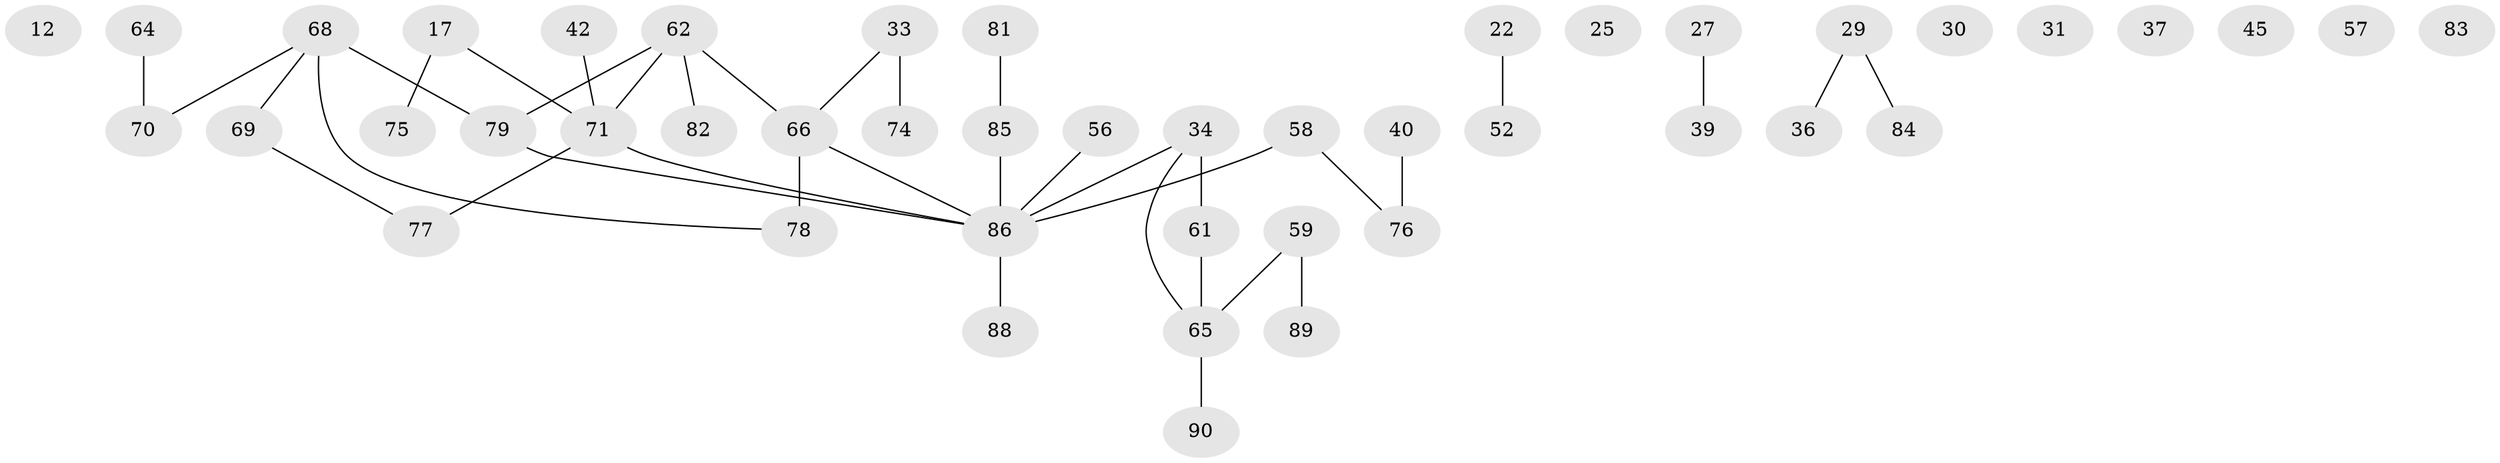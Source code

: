 // original degree distribution, {2: 0.36666666666666664, 1: 0.2222222222222222, 3: 0.24444444444444444, 4: 0.07777777777777778, 0: 0.08888888888888889}
// Generated by graph-tools (version 1.1) at 2025/38/03/09/25 04:38:57]
// undirected, 45 vertices, 38 edges
graph export_dot {
graph [start="1"]
  node [color=gray90,style=filled];
  12;
  17 [super="+5+6"];
  22;
  25;
  27;
  29 [super="+8"];
  30;
  31;
  33;
  34 [super="+15+21"];
  36 [super="+2"];
  37;
  39;
  40;
  42;
  45;
  52 [super="+16"];
  56;
  57;
  58;
  59;
  61;
  62 [super="+9+20+60"];
  64;
  65 [super="+1+54"];
  66 [super="+18+4"];
  68 [super="+53"];
  69;
  70 [super="+48"];
  71 [super="+50"];
  74 [super="+73"];
  75;
  76;
  77;
  78 [super="+41+63+44+47"];
  79 [super="+43"];
  81;
  82;
  83;
  84 [super="+13"];
  85;
  86 [super="+35+51+72+80"];
  88;
  89 [super="+3"];
  90 [super="+87"];
  17 -- 75;
  17 -- 71;
  22 -- 52;
  27 -- 39;
  29 -- 36;
  29 -- 84;
  33 -- 74 [weight=2];
  33 -- 66;
  34 -- 61 [weight=2];
  34 -- 65;
  34 -- 86;
  40 -- 76;
  42 -- 71;
  56 -- 86;
  58 -- 76;
  58 -- 86;
  59 -- 89 [weight=2];
  59 -- 65;
  61 -- 65;
  62 -- 79 [weight=2];
  62 -- 66;
  62 -- 82;
  62 -- 71;
  64 -- 70;
  65 -- 90 [weight=2];
  66 -- 78 [weight=2];
  66 -- 86;
  68 -- 79 [weight=2];
  68 -- 69;
  68 -- 70;
  68 -- 78;
  69 -- 77;
  71 -- 77;
  71 -- 86;
  79 -- 86;
  81 -- 85;
  85 -- 86;
  86 -- 88;
}
